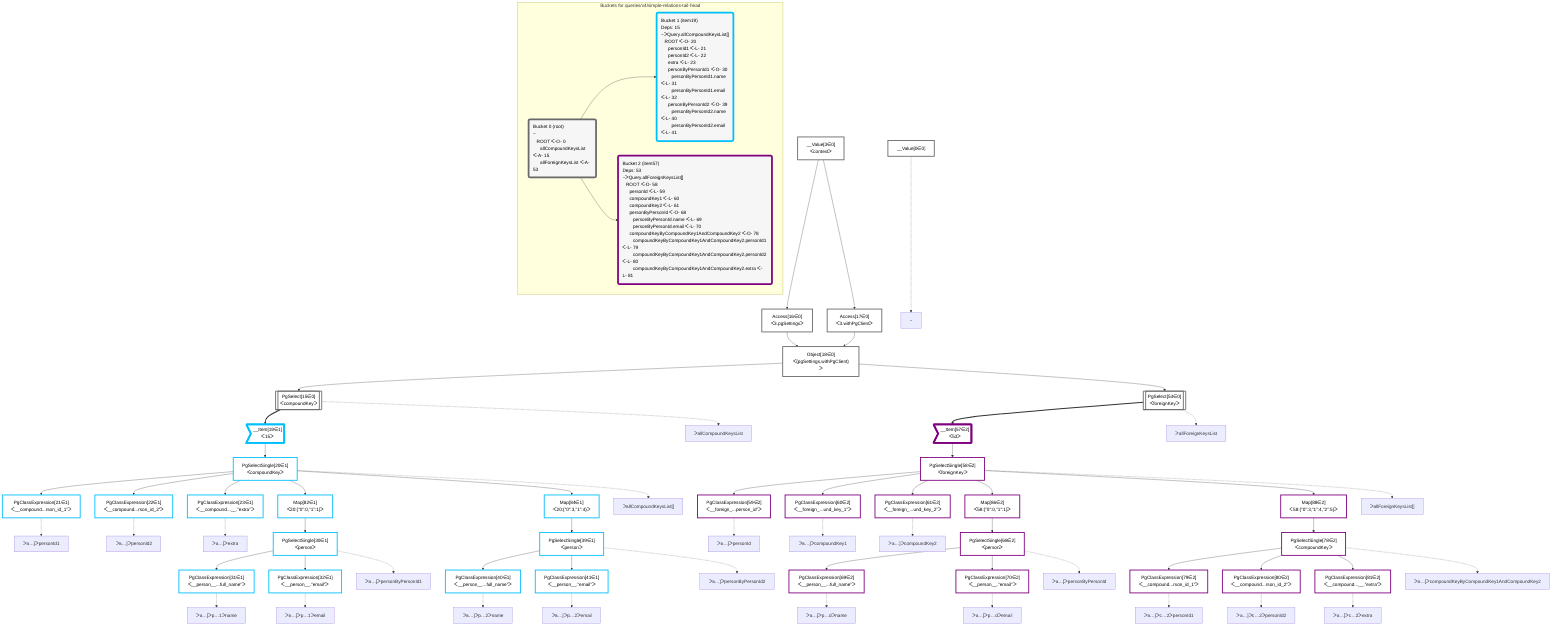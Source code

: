 graph TD
    classDef path fill:#eee,stroke:#000,color:#000
    classDef plan fill:#fff,stroke-width:3px,color:#000
    classDef itemplan fill:#fff,stroke-width:6px,color:#000
    classDef sideeffectplan fill:#f00,stroke-width:6px,color:#000
    classDef bucket fill:#f6f6f6,color:#000,stroke-width:6px,text-align:left


    %% define plans
    __Value0["__Value[0∈0]"]:::plan
    __Value3["__Value[3∈0]<br />ᐸcontextᐳ"]:::plan
    Access16["Access[16∈0]<br />ᐸ3.pgSettingsᐳ"]:::plan
    Access17["Access[17∈0]<br />ᐸ3.withPgClientᐳ"]:::plan
    Object18["Object[18∈0]<br />ᐸ{pgSettings,withPgClient}ᐳ"]:::plan
    PgSelect15[["PgSelect[15∈0]<br />ᐸcompoundKeyᐳ"]]:::plan
    __Item19>"__Item[19∈1]<br />ᐸ15ᐳ"]:::itemplan
    PgSelectSingle20["PgSelectSingle[20∈1]<br />ᐸcompoundKeyᐳ"]:::plan
    PgClassExpression21["PgClassExpression[21∈1]<br />ᐸ__compound...rson_id_1”ᐳ"]:::plan
    PgClassExpression22["PgClassExpression[22∈1]<br />ᐸ__compound...rson_id_2”ᐳ"]:::plan
    PgClassExpression23["PgClassExpression[23∈1]<br />ᐸ__compound...__.”extra”ᐳ"]:::plan
    Map82["Map[82∈1]<br />ᐸ20:{”0”:0,”1”:1}ᐳ"]:::plan
    PgSelectSingle30["PgSelectSingle[30∈1]<br />ᐸpersonᐳ"]:::plan
    PgClassExpression31["PgClassExpression[31∈1]<br />ᐸ__person__...full_name”ᐳ"]:::plan
    PgClassExpression32["PgClassExpression[32∈1]<br />ᐸ__person__.”email”ᐳ"]:::plan
    Map84["Map[84∈1]<br />ᐸ20:{”0”:3,”1”:4}ᐳ"]:::plan
    PgSelectSingle39["PgSelectSingle[39∈1]<br />ᐸpersonᐳ"]:::plan
    PgClassExpression40["PgClassExpression[40∈1]<br />ᐸ__person__...full_name”ᐳ"]:::plan
    PgClassExpression41["PgClassExpression[41∈1]<br />ᐸ__person__.”email”ᐳ"]:::plan
    PgSelect53[["PgSelect[53∈0]<br />ᐸforeignKeyᐳ"]]:::plan
    __Item57>"__Item[57∈2]<br />ᐸ53ᐳ"]:::itemplan
    PgSelectSingle58["PgSelectSingle[58∈2]<br />ᐸforeignKeyᐳ"]:::plan
    PgClassExpression59["PgClassExpression[59∈2]<br />ᐸ__foreign_...person_id”ᐳ"]:::plan
    PgClassExpression60["PgClassExpression[60∈2]<br />ᐸ__foreign_...und_key_1”ᐳ"]:::plan
    PgClassExpression61["PgClassExpression[61∈2]<br />ᐸ__foreign_...und_key_2”ᐳ"]:::plan
    Map86["Map[86∈2]<br />ᐸ58:{”0”:0,”1”:1}ᐳ"]:::plan
    PgSelectSingle68["PgSelectSingle[68∈2]<br />ᐸpersonᐳ"]:::plan
    PgClassExpression69["PgClassExpression[69∈2]<br />ᐸ__person__...full_name”ᐳ"]:::plan
    PgClassExpression70["PgClassExpression[70∈2]<br />ᐸ__person__.”email”ᐳ"]:::plan
    Map88["Map[88∈2]<br />ᐸ58:{”0”:3,”1”:4,”2”:5}ᐳ"]:::plan
    PgSelectSingle78["PgSelectSingle[78∈2]<br />ᐸcompoundKeyᐳ"]:::plan
    PgClassExpression79["PgClassExpression[79∈2]<br />ᐸ__compound...rson_id_1”ᐳ"]:::plan
    PgClassExpression80["PgClassExpression[80∈2]<br />ᐸ__compound...rson_id_2”ᐳ"]:::plan
    PgClassExpression81["PgClassExpression[81∈2]<br />ᐸ__compound...__.”extra”ᐳ"]:::plan

    %% plan dependencies
    __Value3 --> Access16
    __Value3 --> Access17
    Access16 & Access17 --> Object18
    Object18 --> PgSelect15
    PgSelect15 ==> __Item19
    __Item19 --> PgSelectSingle20
    PgSelectSingle20 --> PgClassExpression21
    PgSelectSingle20 --> PgClassExpression22
    PgSelectSingle20 --> PgClassExpression23
    PgSelectSingle20 --> Map82
    Map82 --> PgSelectSingle30
    PgSelectSingle30 --> PgClassExpression31
    PgSelectSingle30 --> PgClassExpression32
    PgSelectSingle20 --> Map84
    Map84 --> PgSelectSingle39
    PgSelectSingle39 --> PgClassExpression40
    PgSelectSingle39 --> PgClassExpression41
    Object18 --> PgSelect53
    PgSelect53 ==> __Item57
    __Item57 --> PgSelectSingle58
    PgSelectSingle58 --> PgClassExpression59
    PgSelectSingle58 --> PgClassExpression60
    PgSelectSingle58 --> PgClassExpression61
    PgSelectSingle58 --> Map86
    Map86 --> PgSelectSingle68
    PgSelectSingle68 --> PgClassExpression69
    PgSelectSingle68 --> PgClassExpression70
    PgSelectSingle58 --> Map88
    Map88 --> PgSelectSingle78
    PgSelectSingle78 --> PgClassExpression79
    PgSelectSingle78 --> PgClassExpression80
    PgSelectSingle78 --> PgClassExpression81

    %% plan-to-path relationships
    P0["~"]
    __Value0 -.-> P0
    P15["ᐳallCompoundKeysList"]
    PgSelect15 -.-> P15
    P20["ᐳallCompoundKeysList[]"]
    PgSelectSingle20 -.-> P20
    P21["ᐳa…]ᐳpersonId1"]
    PgClassExpression21 -.-> P21
    P22["ᐳa…]ᐳpersonId2"]
    PgClassExpression22 -.-> P22
    P23["ᐳa…]ᐳextra"]
    PgClassExpression23 -.-> P23
    P30["ᐳa…]ᐳpersonByPersonId1"]
    PgSelectSingle30 -.-> P30
    P31["ᐳa…]ᐳp…1ᐳname"]
    PgClassExpression31 -.-> P31
    P32["ᐳa…]ᐳp…1ᐳemail"]
    PgClassExpression32 -.-> P32
    P39["ᐳa…]ᐳpersonByPersonId2"]
    PgSelectSingle39 -.-> P39
    P40["ᐳa…]ᐳp…2ᐳname"]
    PgClassExpression40 -.-> P40
    P41["ᐳa…]ᐳp…2ᐳemail"]
    PgClassExpression41 -.-> P41
    P53["ᐳallForeignKeysList"]
    PgSelect53 -.-> P53
    P58["ᐳallForeignKeysList[]"]
    PgSelectSingle58 -.-> P58
    P59["ᐳa…]ᐳpersonId"]
    PgClassExpression59 -.-> P59
    P60["ᐳa…]ᐳcompoundKey1"]
    PgClassExpression60 -.-> P60
    P61["ᐳa…]ᐳcompoundKey2"]
    PgClassExpression61 -.-> P61
    P68["ᐳa…]ᐳpersonByPersonId"]
    PgSelectSingle68 -.-> P68
    P69["ᐳa…]ᐳp…dᐳname"]
    PgClassExpression69 -.-> P69
    P70["ᐳa…]ᐳp…dᐳemail"]
    PgClassExpression70 -.-> P70
    P78["ᐳa…]ᐳcompoundKeyByCompoundKey1AndCompoundKey2"]
    PgSelectSingle78 -.-> P78
    P79["ᐳa…]ᐳc…2ᐳpersonId1"]
    PgClassExpression79 -.-> P79
    P80["ᐳa…]ᐳc…2ᐳpersonId2"]
    PgClassExpression80 -.-> P80
    P81["ᐳa…]ᐳc…2ᐳextra"]
    PgClassExpression81 -.-> P81

    subgraph "Buckets for queries/v4/simple-relations-tail-head"
    Bucket0("Bucket 0 (root)<br />~<br />⠀ROOT ᐸ-O- 0<br />⠀⠀allCompoundKeysList ᐸ-A- 15<br />⠀⠀allForeignKeysList ᐸ-A- 53"):::bucket
    classDef bucket0 stroke:#696969
    class Bucket0,__Value0,__Value3,PgSelect15,Access16,Access17,Object18,PgSelect53 bucket0
    Bucket1("Bucket 1 (item19)<br />Deps: 15<br />~ᐳQuery.allCompoundKeysList[]<br />⠀ROOT ᐸ-O- 20<br />⠀⠀personId1 ᐸ-L- 21<br />⠀⠀personId2 ᐸ-L- 22<br />⠀⠀extra ᐸ-L- 23<br />⠀⠀personByPersonId1 ᐸ-O- 30<br />⠀⠀⠀personByPersonId1.name ᐸ-L- 31<br />⠀⠀⠀personByPersonId1.email ᐸ-L- 32<br />⠀⠀personByPersonId2 ᐸ-O- 39<br />⠀⠀⠀personByPersonId2.name ᐸ-L- 40<br />⠀⠀⠀personByPersonId2.email ᐸ-L- 41"):::bucket
    classDef bucket1 stroke:#00bfff
    class Bucket1,__Item19,PgSelectSingle20,PgClassExpression21,PgClassExpression22,PgClassExpression23,PgSelectSingle30,PgClassExpression31,PgClassExpression32,PgSelectSingle39,PgClassExpression40,PgClassExpression41,Map82,Map84 bucket1
    Bucket2("Bucket 2 (item57)<br />Deps: 53<br />~ᐳQuery.allForeignKeysList[]<br />⠀ROOT ᐸ-O- 58<br />⠀⠀personId ᐸ-L- 59<br />⠀⠀compoundKey1 ᐸ-L- 60<br />⠀⠀compoundKey2 ᐸ-L- 61<br />⠀⠀personByPersonId ᐸ-O- 68<br />⠀⠀⠀personByPersonId.name ᐸ-L- 69<br />⠀⠀⠀personByPersonId.email ᐸ-L- 70<br />⠀⠀compoundKeyByCompoundKey1AndCompoundKey2 ᐸ-O- 78<br />⠀⠀⠀compoundKeyByCompoundKey1AndCompoundKey2.personId1 ᐸ-L- 79<br />⠀⠀⠀compoundKeyByCompoundKey1AndCompoundKey2.personId2 ᐸ-L- 80<br />⠀⠀⠀compoundKeyByCompoundKey1AndCompoundKey2.extra ᐸ-L- 81"):::bucket
    classDef bucket2 stroke:#7f007f
    class Bucket2,__Item57,PgSelectSingle58,PgClassExpression59,PgClassExpression60,PgClassExpression61,PgSelectSingle68,PgClassExpression69,PgClassExpression70,PgSelectSingle78,PgClassExpression79,PgClassExpression80,PgClassExpression81,Map86,Map88 bucket2
    Bucket0 --> Bucket1 & Bucket2
    end